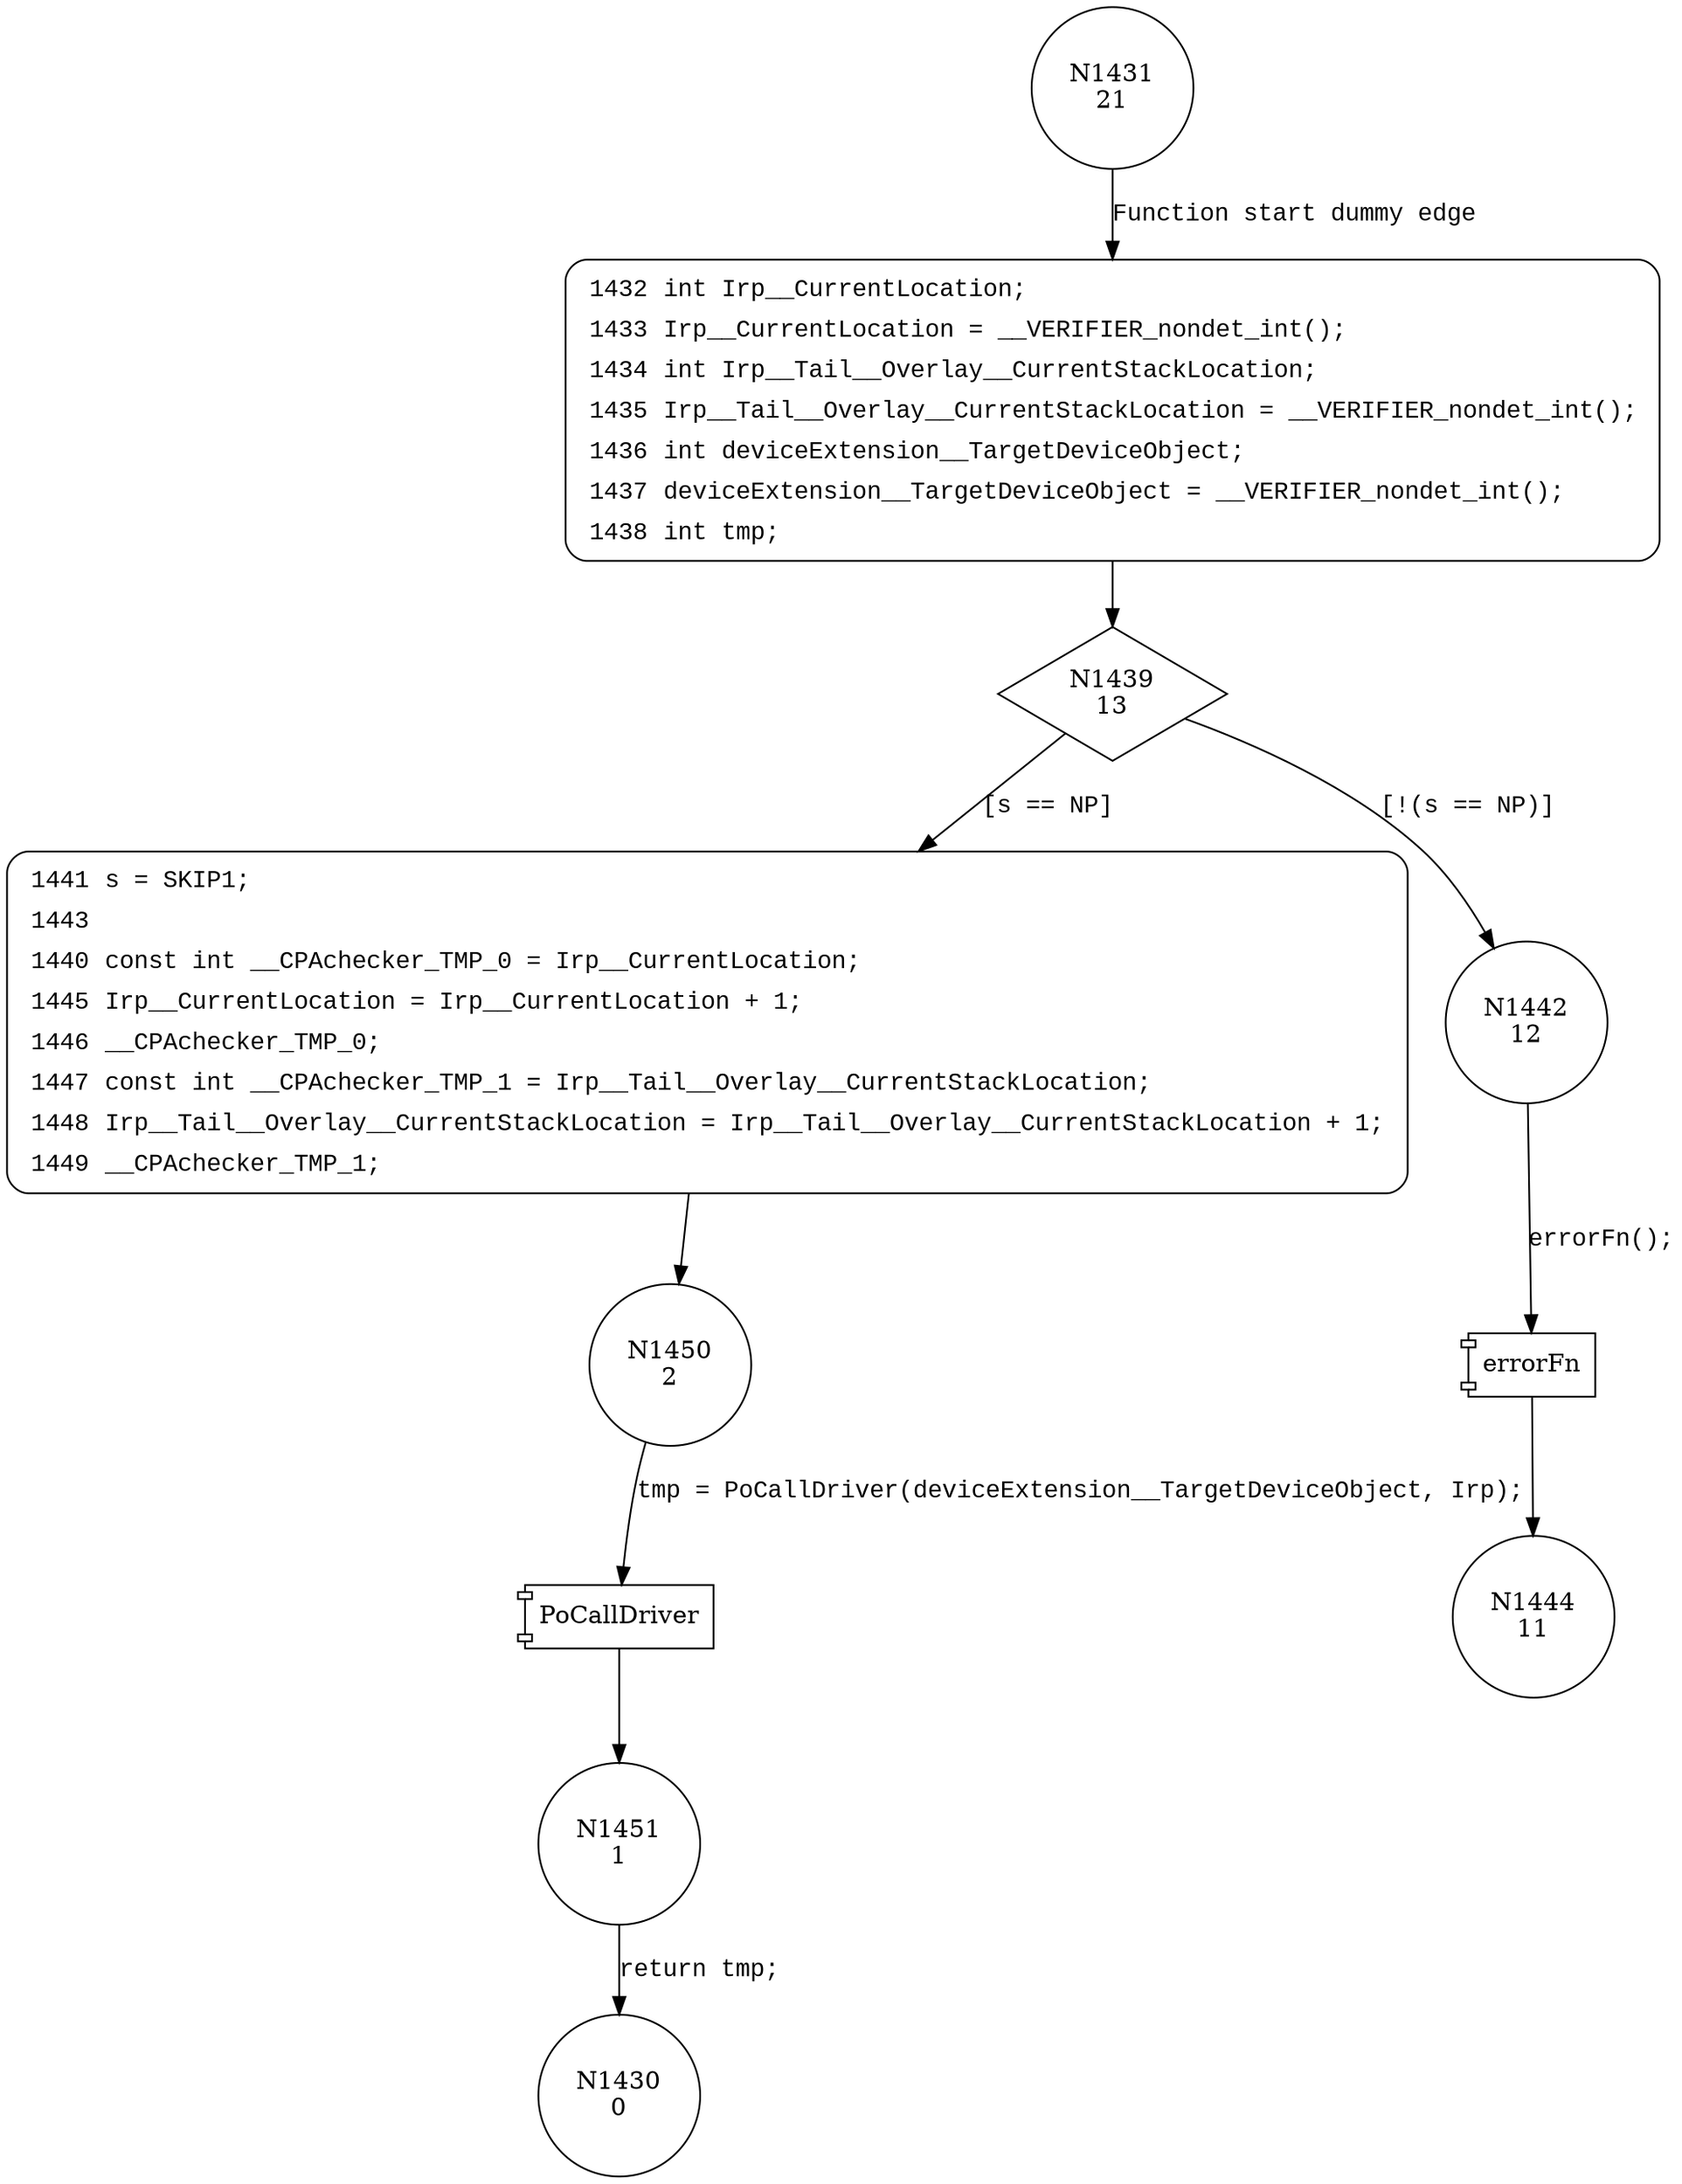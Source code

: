 digraph CdAudioPower {
1431 [shape="circle" label="N1431\n21"]
1432 [shape="circle" label="N1432\n20"]
1439 [shape="diamond" label="N1439\n13"]
1441 [shape="circle" label="N1441\n10"]
1442 [shape="circle" label="N1442\n12"]
1444 [shape="circle" label="N1444\n11"]
1450 [shape="circle" label="N1450\n2"]
1451 [shape="circle" label="N1451\n1"]
1430 [shape="circle" label="N1430\n0"]
1432 [style="filled,bold" penwidth="1" fillcolor="white" fontname="Courier New" shape="Mrecord" label=<<table border="0" cellborder="0" cellpadding="3" bgcolor="white"><tr><td align="right">1432</td><td align="left">int Irp__CurrentLocation;</td></tr><tr><td align="right">1433</td><td align="left">Irp__CurrentLocation = __VERIFIER_nondet_int();</td></tr><tr><td align="right">1434</td><td align="left">int Irp__Tail__Overlay__CurrentStackLocation;</td></tr><tr><td align="right">1435</td><td align="left">Irp__Tail__Overlay__CurrentStackLocation = __VERIFIER_nondet_int();</td></tr><tr><td align="right">1436</td><td align="left">int deviceExtension__TargetDeviceObject;</td></tr><tr><td align="right">1437</td><td align="left">deviceExtension__TargetDeviceObject = __VERIFIER_nondet_int();</td></tr><tr><td align="right">1438</td><td align="left">int tmp;</td></tr></table>>]
1432 -> 1439[label=""]
1441 [style="filled,bold" penwidth="1" fillcolor="white" fontname="Courier New" shape="Mrecord" label=<<table border="0" cellborder="0" cellpadding="3" bgcolor="white"><tr><td align="right">1441</td><td align="left">s = SKIP1;</td></tr><tr><td align="right">1443</td><td align="left"></td></tr><tr><td align="right">1440</td><td align="left">const int __CPAchecker_TMP_0 = Irp__CurrentLocation;</td></tr><tr><td align="right">1445</td><td align="left">Irp__CurrentLocation = Irp__CurrentLocation + 1;</td></tr><tr><td align="right">1446</td><td align="left">__CPAchecker_TMP_0;</td></tr><tr><td align="right">1447</td><td align="left">const int __CPAchecker_TMP_1 = Irp__Tail__Overlay__CurrentStackLocation;</td></tr><tr><td align="right">1448</td><td align="left">Irp__Tail__Overlay__CurrentStackLocation = Irp__Tail__Overlay__CurrentStackLocation + 1;</td></tr><tr><td align="right">1449</td><td align="left">__CPAchecker_TMP_1;</td></tr></table>>]
1441 -> 1450[label=""]
1431 -> 1432 [label="Function start dummy edge" fontname="Courier New"]
1439 -> 1441 [label="[s == NP]" fontname="Courier New"]
1439 -> 1442 [label="[!(s == NP)]" fontname="Courier New"]
100028 [shape="component" label="errorFn"]
1442 -> 100028 [label="errorFn();" fontname="Courier New"]
100028 -> 1444 [label="" fontname="Courier New"]
100029 [shape="component" label="PoCallDriver"]
1450 -> 100029 [label="tmp = PoCallDriver(deviceExtension__TargetDeviceObject, Irp);" fontname="Courier New"]
100029 -> 1451 [label="" fontname="Courier New"]
1451 -> 1430 [label="return tmp;" fontname="Courier New"]
}